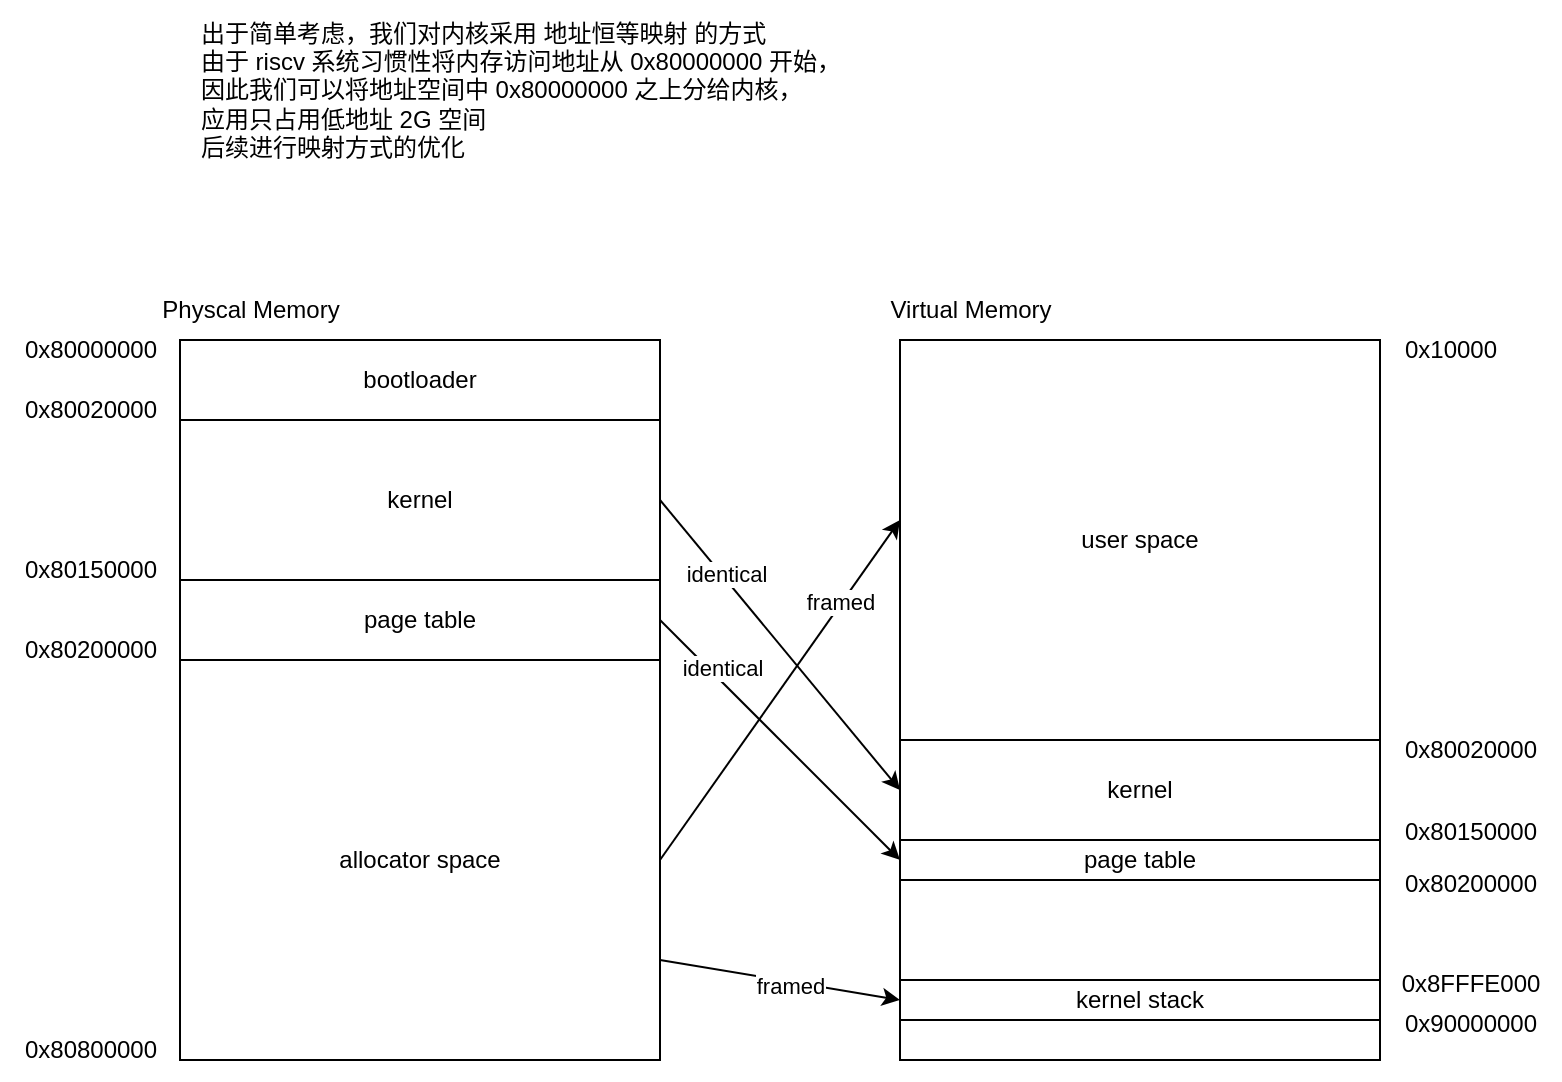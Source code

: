 <mxfile>
    <diagram name="memory address" id="KRs_9GQaR7fW5uedESZh">
        <mxGraphModel dx="1501" dy="636" grid="1" gridSize="10" guides="1" tooltips="1" connect="1" arrows="1" fold="1" page="1" pageScale="1" pageWidth="850" pageHeight="1100" math="0" shadow="0">
            <root>
                <mxCell id="0"/>
                <mxCell id="1" parent="0"/>
                <mxCell id="VPPKTL67O9yc62lUZep6-2" value="" style="rounded=0;whiteSpace=wrap;html=1;" vertex="1" parent="1">
                    <mxGeometry x="120" y="240" width="240" height="360" as="geometry"/>
                </mxCell>
                <mxCell id="AfwRtIsaqY3oqfhguiSr-1" value="&lt;div style=&quot;text-align: left;&quot;&gt;&lt;span style=&quot;background-color: initial;&quot;&gt;出于简单考虑，我们对内核采用 地址恒等映射 的方式&lt;/span&gt;&lt;/div&gt;&lt;div style=&quot;text-align: left;&quot;&gt;&lt;span style=&quot;background-color: initial;&quot;&gt;由于 riscv 系统习惯性将内存访问地址从 0x80000000 开始，&lt;/span&gt;&lt;/div&gt;&lt;div style=&quot;text-align: left;&quot;&gt;&lt;span style=&quot;background-color: initial;&quot;&gt;因此我们可以将地址空间中 0x80000000 之上分给内核，&lt;/span&gt;&lt;/div&gt;&lt;div style=&quot;text-align: left;&quot;&gt;&lt;span style=&quot;background-color: initial;&quot;&gt;应用只占用低地址 2G 空间&lt;/span&gt;&lt;/div&gt;&lt;div style=&quot;text-align: left;&quot;&gt;&lt;span style=&quot;background-color: initial;&quot;&gt;后续进行映射方式的优化&lt;/span&gt;&lt;/div&gt;" style="text;html=1;align=center;verticalAlign=middle;resizable=0;points=[];autosize=1;strokeColor=none;fillColor=none;" vertex="1" parent="1">
                    <mxGeometry x="120" y="70" width="340" height="90" as="geometry"/>
                </mxCell>
                <mxCell id="AfwRtIsaqY3oqfhguiSr-2" value="Physcal Memory" style="text;html=1;align=center;verticalAlign=middle;resizable=0;points=[];autosize=1;strokeColor=none;fillColor=none;" vertex="1" parent="1">
                    <mxGeometry x="100" y="210" width="110" height="30" as="geometry"/>
                </mxCell>
                <mxCell id="AfwRtIsaqY3oqfhguiSr-3" value="bootloader" style="rounded=0;whiteSpace=wrap;html=1;" vertex="1" parent="1">
                    <mxGeometry x="120" y="240" width="240" height="40" as="geometry"/>
                </mxCell>
                <mxCell id="AfwRtIsaqY3oqfhguiSr-4" value="0x80000000" style="text;html=1;align=center;verticalAlign=middle;resizable=0;points=[];autosize=1;strokeColor=none;fillColor=none;" vertex="1" parent="1">
                    <mxGeometry x="30" y="230" width="90" height="30" as="geometry"/>
                </mxCell>
                <mxCell id="AfwRtIsaqY3oqfhguiSr-5" value="0x80020000" style="text;html=1;align=center;verticalAlign=middle;resizable=0;points=[];autosize=1;strokeColor=none;fillColor=none;" vertex="1" parent="1">
                    <mxGeometry x="30" y="260" width="90" height="30" as="geometry"/>
                </mxCell>
                <mxCell id="AfwRtIsaqY3oqfhguiSr-27" style="edgeStyle=none;html=1;exitX=1;exitY=0.5;exitDx=0;exitDy=0;entryX=0;entryY=0.5;entryDx=0;entryDy=0;" edge="1" parent="1" source="AfwRtIsaqY3oqfhguiSr-6" target="AfwRtIsaqY3oqfhguiSr-17">
                    <mxGeometry relative="1" as="geometry"/>
                </mxCell>
                <mxCell id="AfwRtIsaqY3oqfhguiSr-28" value="identical" style="edgeLabel;html=1;align=center;verticalAlign=middle;resizable=0;points=[];" vertex="1" connectable="0" parent="AfwRtIsaqY3oqfhguiSr-27">
                    <mxGeometry x="-0.478" y="2" relative="1" as="geometry">
                        <mxPoint as="offset"/>
                    </mxGeometry>
                </mxCell>
                <mxCell id="AfwRtIsaqY3oqfhguiSr-6" value="kernel" style="rounded=0;whiteSpace=wrap;html=1;" vertex="1" parent="1">
                    <mxGeometry x="120" y="280" width="240" height="80" as="geometry"/>
                </mxCell>
                <mxCell id="AfwRtIsaqY3oqfhguiSr-7" value="0x80150000" style="text;html=1;align=center;verticalAlign=middle;resizable=0;points=[];autosize=1;strokeColor=none;fillColor=none;" vertex="1" parent="1">
                    <mxGeometry x="30" y="340" width="90" height="30" as="geometry"/>
                </mxCell>
                <mxCell id="AfwRtIsaqY3oqfhguiSr-29" style="edgeStyle=none;html=1;exitX=1;exitY=0.5;exitDx=0;exitDy=0;entryX=0;entryY=0.5;entryDx=0;entryDy=0;" edge="1" parent="1" source="AfwRtIsaqY3oqfhguiSr-8" target="AfwRtIsaqY3oqfhguiSr-19">
                    <mxGeometry relative="1" as="geometry"/>
                </mxCell>
                <mxCell id="AfwRtIsaqY3oqfhguiSr-30" value="identical" style="edgeLabel;html=1;align=center;verticalAlign=middle;resizable=0;points=[];" vertex="1" connectable="0" parent="AfwRtIsaqY3oqfhguiSr-29">
                    <mxGeometry x="-0.689" y="-3" relative="1" as="geometry">
                        <mxPoint x="14" y="3" as="offset"/>
                    </mxGeometry>
                </mxCell>
                <mxCell id="AfwRtIsaqY3oqfhguiSr-34" style="edgeStyle=none;html=1;exitX=1;exitY=0.75;exitDx=0;exitDy=0;entryX=0;entryY=0.5;entryDx=0;entryDy=0;" edge="1" parent="1" source="AfwRtIsaqY3oqfhguiSr-10" target="AfwRtIsaqY3oqfhguiSr-31">
                    <mxGeometry relative="1" as="geometry">
                        <mxPoint x="430.0" y="540" as="targetPoint"/>
                    </mxGeometry>
                </mxCell>
                <mxCell id="AfwRtIsaqY3oqfhguiSr-35" value="framed" style="edgeLabel;html=1;align=center;verticalAlign=middle;resizable=0;points=[];" vertex="1" connectable="0" parent="AfwRtIsaqY3oqfhguiSr-34">
                    <mxGeometry x="0.34" y="-1" relative="1" as="geometry">
                        <mxPoint x="-15" y="-2" as="offset"/>
                    </mxGeometry>
                </mxCell>
                <mxCell id="AfwRtIsaqY3oqfhguiSr-8" value="page table" style="rounded=0;whiteSpace=wrap;html=1;" vertex="1" parent="1">
                    <mxGeometry x="120" y="360" width="240" height="40" as="geometry"/>
                </mxCell>
                <mxCell id="AfwRtIsaqY3oqfhguiSr-9" value="0x80200000" style="text;html=1;align=center;verticalAlign=middle;resizable=0;points=[];autosize=1;strokeColor=none;fillColor=none;" vertex="1" parent="1">
                    <mxGeometry x="30" y="380" width="90" height="30" as="geometry"/>
                </mxCell>
                <mxCell id="AfwRtIsaqY3oqfhguiSr-23" style="edgeStyle=none;html=1;exitX=1;exitY=0.5;exitDx=0;exitDy=0;entryX=0;entryY=0.25;entryDx=0;entryDy=0;" edge="1" parent="1" source="AfwRtIsaqY3oqfhguiSr-10" target="AfwRtIsaqY3oqfhguiSr-12">
                    <mxGeometry relative="1" as="geometry"/>
                </mxCell>
                <mxCell id="AfwRtIsaqY3oqfhguiSr-26" value="framed" style="edgeLabel;html=1;align=center;verticalAlign=middle;resizable=0;points=[];" vertex="1" connectable="0" parent="AfwRtIsaqY3oqfhguiSr-23">
                    <mxGeometry x="0.091" y="3" relative="1" as="geometry">
                        <mxPoint x="27" y="-35" as="offset"/>
                    </mxGeometry>
                </mxCell>
                <mxCell id="AfwRtIsaqY3oqfhguiSr-10" value="allocator space" style="rounded=0;whiteSpace=wrap;html=1;" vertex="1" parent="1">
                    <mxGeometry x="120" y="400" width="240" height="200" as="geometry"/>
                </mxCell>
                <mxCell id="AfwRtIsaqY3oqfhguiSr-11" value="0x80800000" style="text;html=1;align=center;verticalAlign=middle;resizable=0;points=[];autosize=1;strokeColor=none;fillColor=none;" vertex="1" parent="1">
                    <mxGeometry x="30" y="580" width="90" height="30" as="geometry"/>
                </mxCell>
                <mxCell id="AfwRtIsaqY3oqfhguiSr-12" value="" style="rounded=0;whiteSpace=wrap;html=1;" vertex="1" parent="1">
                    <mxGeometry x="480" y="240" width="240" height="360" as="geometry"/>
                </mxCell>
                <mxCell id="AfwRtIsaqY3oqfhguiSr-13" value="Virtual Memory" style="text;html=1;align=center;verticalAlign=middle;resizable=0;points=[];autosize=1;strokeColor=none;fillColor=none;" vertex="1" parent="1">
                    <mxGeometry x="465" y="210" width="100" height="30" as="geometry"/>
                </mxCell>
                <mxCell id="AfwRtIsaqY3oqfhguiSr-15" value="0x10000" style="text;html=1;align=center;verticalAlign=middle;resizable=0;points=[];autosize=1;strokeColor=none;fillColor=none;" vertex="1" parent="1">
                    <mxGeometry x="720" y="230" width="70" height="30" as="geometry"/>
                </mxCell>
                <mxCell id="AfwRtIsaqY3oqfhguiSr-17" value="kernel" style="rounded=0;whiteSpace=wrap;html=1;" vertex="1" parent="1">
                    <mxGeometry x="480" y="440" width="240" height="50" as="geometry"/>
                </mxCell>
                <mxCell id="AfwRtIsaqY3oqfhguiSr-18" value="0x80150000" style="text;html=1;align=center;verticalAlign=middle;resizable=0;points=[];autosize=1;strokeColor=none;fillColor=none;" vertex="1" parent="1">
                    <mxGeometry x="720" y="471" width="90" height="30" as="geometry"/>
                </mxCell>
                <mxCell id="AfwRtIsaqY3oqfhguiSr-19" value="page table" style="rounded=0;whiteSpace=wrap;html=1;" vertex="1" parent="1">
                    <mxGeometry x="480" y="490" width="240" height="20" as="geometry"/>
                </mxCell>
                <mxCell id="AfwRtIsaqY3oqfhguiSr-20" value="0x80020000" style="text;html=1;align=center;verticalAlign=middle;resizable=0;points=[];autosize=1;strokeColor=none;fillColor=none;" vertex="1" parent="1">
                    <mxGeometry x="720" y="430" width="90" height="30" as="geometry"/>
                </mxCell>
                <mxCell id="AfwRtIsaqY3oqfhguiSr-22" value="0x80200000" style="text;html=1;align=center;verticalAlign=middle;resizable=0;points=[];autosize=1;strokeColor=none;fillColor=none;" vertex="1" parent="1">
                    <mxGeometry x="720" y="497" width="90" height="30" as="geometry"/>
                </mxCell>
                <mxCell id="AfwRtIsaqY3oqfhguiSr-24" value="user space" style="rounded=0;whiteSpace=wrap;html=1;" vertex="1" parent="1">
                    <mxGeometry x="480" y="240" width="240" height="200" as="geometry"/>
                </mxCell>
                <mxCell id="AfwRtIsaqY3oqfhguiSr-31" value="kernel stack" style="rounded=0;whiteSpace=wrap;html=1;" vertex="1" parent="1">
                    <mxGeometry x="480" y="560" width="240" height="20" as="geometry"/>
                </mxCell>
                <mxCell id="AfwRtIsaqY3oqfhguiSr-32" value="0x90000000" style="text;html=1;align=center;verticalAlign=middle;resizable=0;points=[];autosize=1;strokeColor=none;fillColor=none;" vertex="1" parent="1">
                    <mxGeometry x="720" y="567" width="90" height="30" as="geometry"/>
                </mxCell>
                <mxCell id="AfwRtIsaqY3oqfhguiSr-33" value="0x8FFFE000" style="text;html=1;align=center;verticalAlign=middle;resizable=0;points=[];autosize=1;strokeColor=none;fillColor=none;" vertex="1" parent="1">
                    <mxGeometry x="720" y="547" width="90" height="30" as="geometry"/>
                </mxCell>
            </root>
        </mxGraphModel>
    </diagram>
    <diagram id="bNfXLBPb5CXc3dmKwChv" name="uml">
        <mxGraphModel dx="446" dy="1160" grid="1" gridSize="10" guides="1" tooltips="1" connect="1" arrows="1" fold="1" page="1" pageScale="1" pageWidth="850" pageHeight="1100" math="0" shadow="0">
            <root>
                <mxCell id="0"/>
                <mxCell id="1" parent="0"/>
                <mxCell id="5-0OLsc0JO-30CNnt-Dj-6" value="Process" style="swimlane;fontStyle=1;align=center;verticalAlign=top;childLayout=stackLayout;horizontal=1;startSize=26;horizontalStack=0;resizeParent=1;resizeParentMax=0;resizeLast=0;collapsible=1;marginBottom=0;" vertex="1" parent="1">
                    <mxGeometry x="160" y="360" width="160" height="164" as="geometry"/>
                </mxCell>
                <mxCell id="5-0OLsc0JO-30CNnt-Dj-7" value="+ tick: usize" style="text;strokeColor=none;fillColor=none;align=left;verticalAlign=top;spacingLeft=4;spacingRight=4;overflow=hidden;rotatable=0;points=[[0,0.5],[1,0.5]];portConstraint=eastwest;" vertex="1" parent="5-0OLsc0JO-30CNnt-Dj-6">
                    <mxGeometry y="26" width="160" height="26" as="geometry"/>
                </mxCell>
                <mxCell id="5-0OLsc0JO-30CNnt-Dj-17" value="+ status: ProcessStatus" style="text;strokeColor=none;fillColor=none;align=left;verticalAlign=top;spacingLeft=4;spacingRight=4;overflow=hidden;rotatable=0;points=[[0,0.5],[1,0.5]];portConstraint=eastwest;" vertex="1" parent="5-0OLsc0JO-30CNnt-Dj-6">
                    <mxGeometry y="52" width="160" height="26" as="geometry"/>
                </mxCell>
                <mxCell id="5-0OLsc0JO-30CNnt-Dj-16" value="+ ctx: SwitchContext" style="text;strokeColor=none;fillColor=none;align=left;verticalAlign=top;spacingLeft=4;spacingRight=4;overflow=hidden;rotatable=0;points=[[0,0.5],[1,0.5]];portConstraint=eastwest;" vertex="1" parent="5-0OLsc0JO-30CNnt-Dj-6">
                    <mxGeometry y="78" width="160" height="26" as="geometry"/>
                </mxCell>
                <mxCell id="5-0OLsc0JO-30CNnt-Dj-18" value="+ memory:  MemorySet" style="text;strokeColor=none;fillColor=none;align=left;verticalAlign=top;spacingLeft=4;spacingRight=4;overflow=hidden;rotatable=0;points=[[0,0.5],[1,0.5]];portConstraint=eastwest;" vertex="1" parent="5-0OLsc0JO-30CNnt-Dj-6">
                    <mxGeometry y="104" width="160" height="26" as="geometry"/>
                </mxCell>
                <mxCell id="5-0OLsc0JO-30CNnt-Dj-8" value="" style="line;strokeWidth=1;fillColor=none;align=left;verticalAlign=middle;spacingTop=-1;spacingLeft=3;spacingRight=3;rotatable=0;labelPosition=right;points=[];portConstraint=eastwest;strokeColor=inherit;" vertex="1" parent="5-0OLsc0JO-30CNnt-Dj-6">
                    <mxGeometry y="130" width="160" height="8" as="geometry"/>
                </mxCell>
                <mxCell id="5-0OLsc0JO-30CNnt-Dj-9" value="+ method(type): type" style="text;strokeColor=none;fillColor=none;align=left;verticalAlign=top;spacingLeft=4;spacingRight=4;overflow=hidden;rotatable=0;points=[[0,0.5],[1,0.5]];portConstraint=eastwest;" vertex="1" parent="5-0OLsc0JO-30CNnt-Dj-6">
                    <mxGeometry y="138" width="160" height="26" as="geometry"/>
                </mxCell>
            </root>
        </mxGraphModel>
    </diagram>
</mxfile>